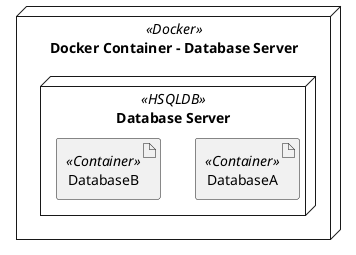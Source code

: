 {
  "sha1": "6orfwd0acz5ab9j0hkads67y797yu7o",
  "insertion": {
    "when": "2024-05-30T20:48:20.998Z",
    "user": "plantuml@gmail.com"
  }
}
@startuml
  node "Docker Container - Database Server" as 41 <<Docker>> {
    node "Database Server" <<HSQLDB>> as 42 {
      artifact "DatabaseA" as 43 <<Container>>
      artifact "DatabaseB" <<Container>> as 44 
    }
  }
@enduml
